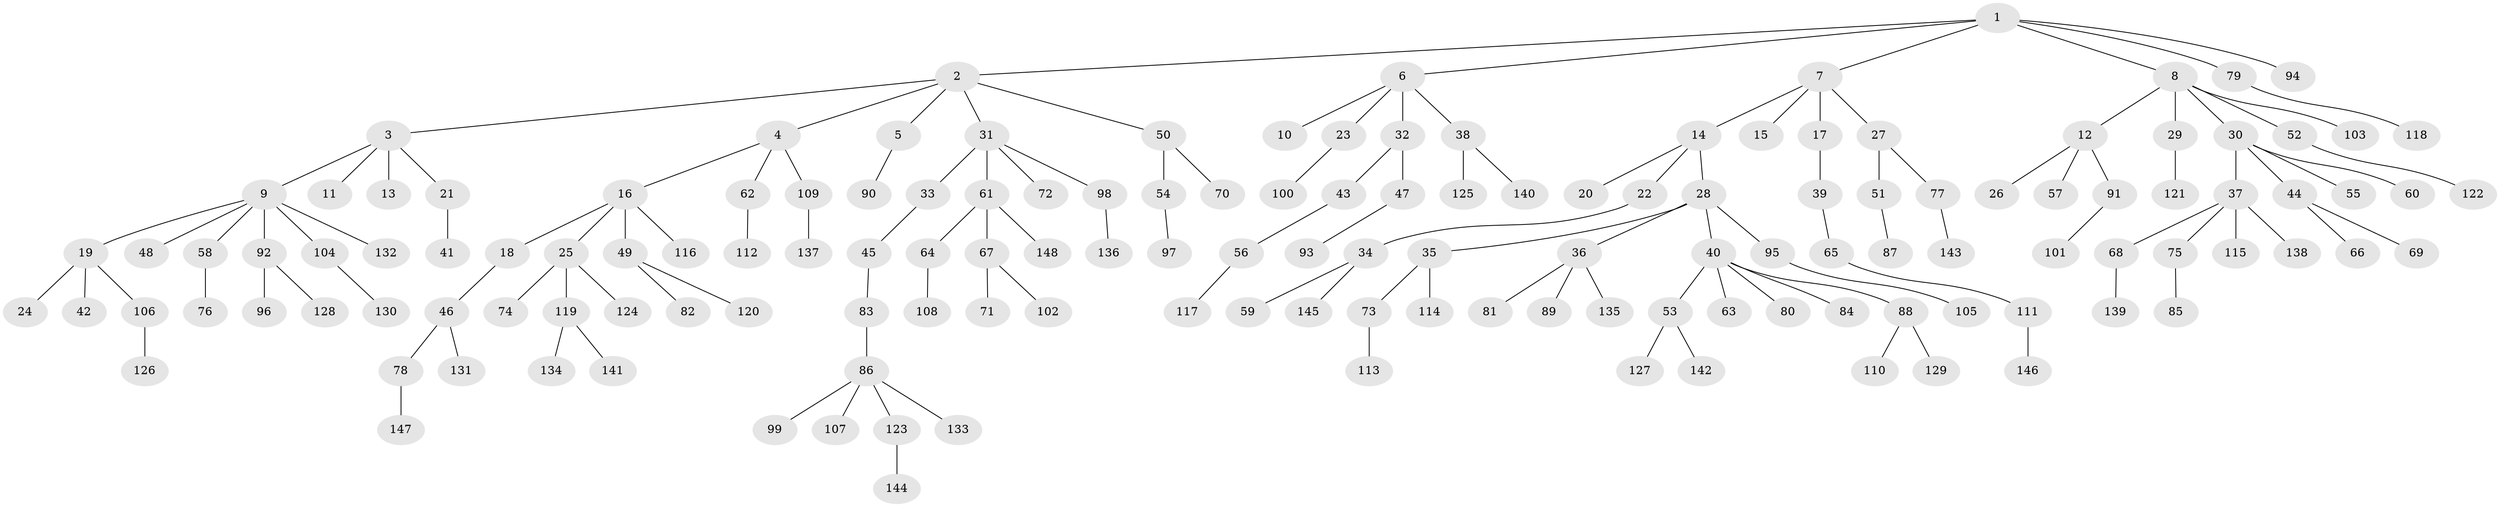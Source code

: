 // Generated by graph-tools (version 1.1) at 2025/53/03/09/25 04:53:07]
// undirected, 148 vertices, 147 edges
graph export_dot {
graph [start="1"]
  node [color=gray90,style=filled];
  1;
  2;
  3;
  4;
  5;
  6;
  7;
  8;
  9;
  10;
  11;
  12;
  13;
  14;
  15;
  16;
  17;
  18;
  19;
  20;
  21;
  22;
  23;
  24;
  25;
  26;
  27;
  28;
  29;
  30;
  31;
  32;
  33;
  34;
  35;
  36;
  37;
  38;
  39;
  40;
  41;
  42;
  43;
  44;
  45;
  46;
  47;
  48;
  49;
  50;
  51;
  52;
  53;
  54;
  55;
  56;
  57;
  58;
  59;
  60;
  61;
  62;
  63;
  64;
  65;
  66;
  67;
  68;
  69;
  70;
  71;
  72;
  73;
  74;
  75;
  76;
  77;
  78;
  79;
  80;
  81;
  82;
  83;
  84;
  85;
  86;
  87;
  88;
  89;
  90;
  91;
  92;
  93;
  94;
  95;
  96;
  97;
  98;
  99;
  100;
  101;
  102;
  103;
  104;
  105;
  106;
  107;
  108;
  109;
  110;
  111;
  112;
  113;
  114;
  115;
  116;
  117;
  118;
  119;
  120;
  121;
  122;
  123;
  124;
  125;
  126;
  127;
  128;
  129;
  130;
  131;
  132;
  133;
  134;
  135;
  136;
  137;
  138;
  139;
  140;
  141;
  142;
  143;
  144;
  145;
  146;
  147;
  148;
  1 -- 2;
  1 -- 6;
  1 -- 7;
  1 -- 8;
  1 -- 79;
  1 -- 94;
  2 -- 3;
  2 -- 4;
  2 -- 5;
  2 -- 31;
  2 -- 50;
  3 -- 9;
  3 -- 11;
  3 -- 13;
  3 -- 21;
  4 -- 16;
  4 -- 62;
  4 -- 109;
  5 -- 90;
  6 -- 10;
  6 -- 23;
  6 -- 32;
  6 -- 38;
  7 -- 14;
  7 -- 15;
  7 -- 17;
  7 -- 27;
  8 -- 12;
  8 -- 29;
  8 -- 30;
  8 -- 52;
  8 -- 103;
  9 -- 19;
  9 -- 48;
  9 -- 58;
  9 -- 92;
  9 -- 104;
  9 -- 132;
  12 -- 26;
  12 -- 57;
  12 -- 91;
  14 -- 20;
  14 -- 22;
  14 -- 28;
  16 -- 18;
  16 -- 25;
  16 -- 49;
  16 -- 116;
  17 -- 39;
  18 -- 46;
  19 -- 24;
  19 -- 42;
  19 -- 106;
  21 -- 41;
  22 -- 34;
  23 -- 100;
  25 -- 74;
  25 -- 119;
  25 -- 124;
  27 -- 51;
  27 -- 77;
  28 -- 35;
  28 -- 36;
  28 -- 40;
  28 -- 95;
  29 -- 121;
  30 -- 37;
  30 -- 44;
  30 -- 55;
  30 -- 60;
  31 -- 33;
  31 -- 61;
  31 -- 72;
  31 -- 98;
  32 -- 43;
  32 -- 47;
  33 -- 45;
  34 -- 59;
  34 -- 145;
  35 -- 73;
  35 -- 114;
  36 -- 81;
  36 -- 89;
  36 -- 135;
  37 -- 68;
  37 -- 75;
  37 -- 115;
  37 -- 138;
  38 -- 125;
  38 -- 140;
  39 -- 65;
  40 -- 53;
  40 -- 63;
  40 -- 80;
  40 -- 84;
  40 -- 88;
  43 -- 56;
  44 -- 66;
  44 -- 69;
  45 -- 83;
  46 -- 78;
  46 -- 131;
  47 -- 93;
  49 -- 82;
  49 -- 120;
  50 -- 54;
  50 -- 70;
  51 -- 87;
  52 -- 122;
  53 -- 127;
  53 -- 142;
  54 -- 97;
  56 -- 117;
  58 -- 76;
  61 -- 64;
  61 -- 67;
  61 -- 148;
  62 -- 112;
  64 -- 108;
  65 -- 111;
  67 -- 71;
  67 -- 102;
  68 -- 139;
  73 -- 113;
  75 -- 85;
  77 -- 143;
  78 -- 147;
  79 -- 118;
  83 -- 86;
  86 -- 99;
  86 -- 107;
  86 -- 123;
  86 -- 133;
  88 -- 110;
  88 -- 129;
  91 -- 101;
  92 -- 96;
  92 -- 128;
  95 -- 105;
  98 -- 136;
  104 -- 130;
  106 -- 126;
  109 -- 137;
  111 -- 146;
  119 -- 134;
  119 -- 141;
  123 -- 144;
}
